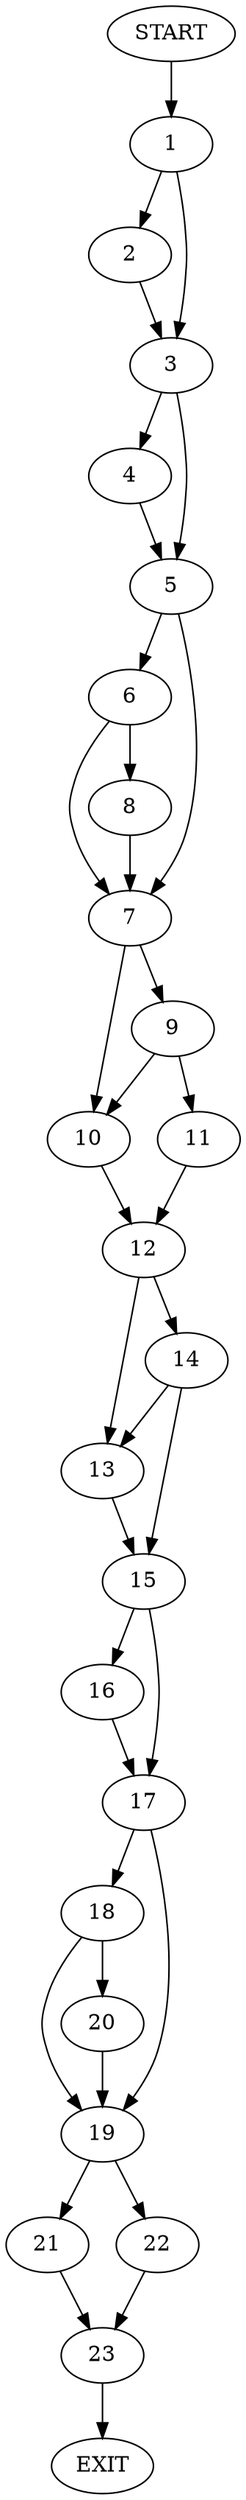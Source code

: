 digraph {
0 [label="START"]
24 [label="EXIT"]
0 -> 1
1 -> 2
1 -> 3
3 -> 4
3 -> 5
2 -> 3
5 -> 6
5 -> 7
4 -> 5
6 -> 8
6 -> 7
7 -> 9
7 -> 10
8 -> 7
9 -> 10
9 -> 11
10 -> 12
11 -> 12
12 -> 13
12 -> 14
14 -> 13
14 -> 15
13 -> 15
15 -> 16
15 -> 17
17 -> 18
17 -> 19
16 -> 17
18 -> 19
18 -> 20
19 -> 21
19 -> 22
20 -> 19
21 -> 23
22 -> 23
23 -> 24
}
